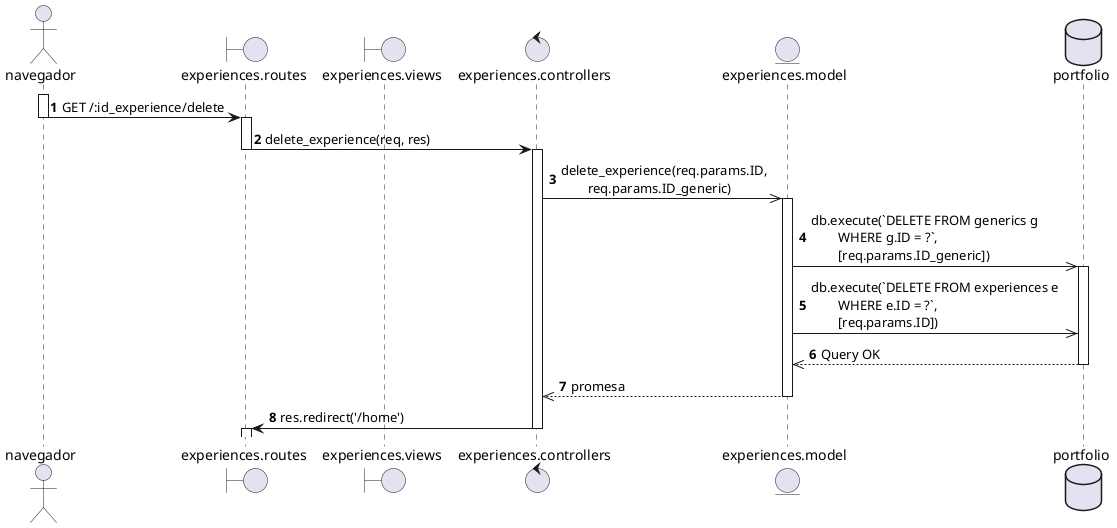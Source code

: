 @startuml

actor navegador as nav
boundary "experiences.routes" as routes
boundary "experiences.views" as view
control "experiences.controllers" as controller
entity "experiences.model" as model
database portfolio as db 
autonumber

activate nav
nav -> routes: GET /:id_experience/delete
deactivate nav

activate routes
routes -> controller: delete_experience(req, res)
deactivate routes

activate controller
controller ->> model: delete_experience(req.params.ID, \n\treq.params.ID_generic)

activate model
model ->> db: db.execute(`DELETE FROM generics g \n\tWHERE g.ID = ?`, \n\t[req.params.ID_generic])
activate db
model ->> db: db.execute(`DELETE FROM experiences e \n\tWHERE e.ID = ?`, \n\t[req.params.ID])

db -->> model: Query OK
deactivate db

model -->> controller: promesa
deactivate model

controller -> routes: res.redirect('/home')
deactivate controller
activate routes

@enduml